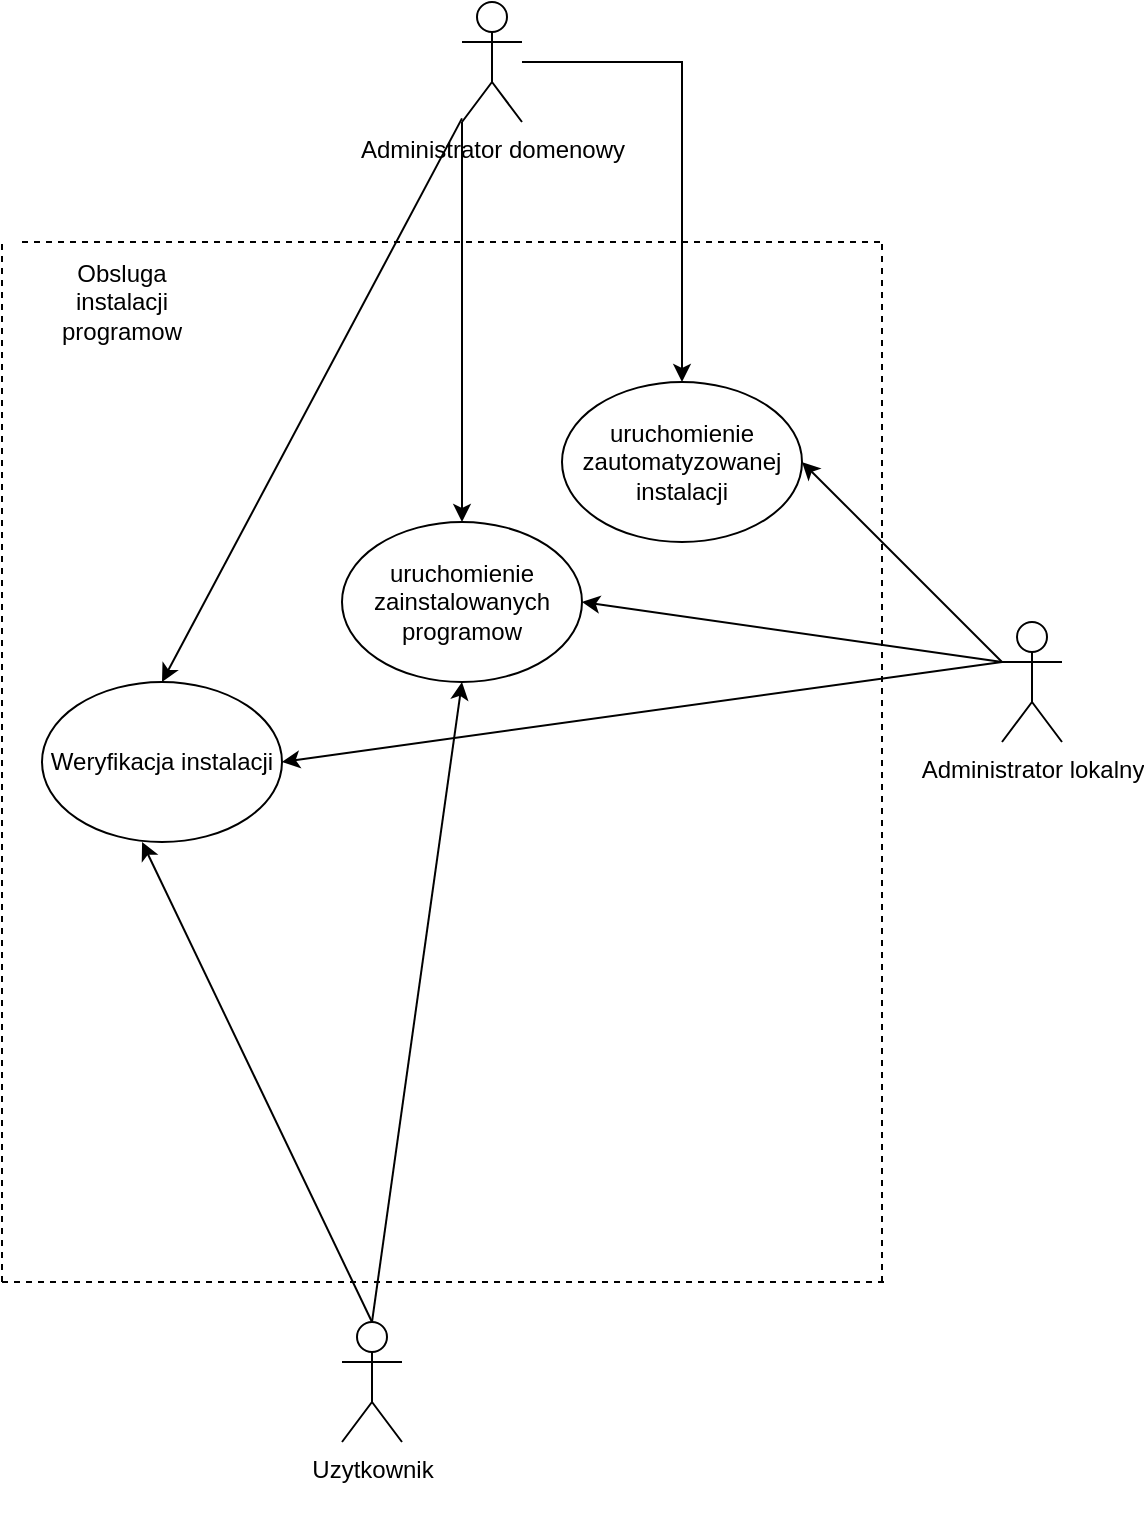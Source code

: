 <mxfile version="12.4.2" type="github" pages="1"><diagram id="dJ5W_d_kW3o6XGBqwpVb" name="Page-1"><mxGraphModel dx="700" dy="789" grid="1" gridSize="10" guides="1" tooltips="1" connect="1" arrows="1" fold="1" page="1" pageScale="1" pageWidth="827" pageHeight="1169" math="0" shadow="0"><root><mxCell id="0"/><mxCell id="1" parent="0"/><mxCell id="O0c_E8JAa48TnihgluK--7" value="" style="edgeStyle=orthogonalEdgeStyle;rounded=0;orthogonalLoop=1;jettySize=auto;html=1;entryX=0.5;entryY=0;entryDx=0;entryDy=0;" edge="1" parent="1" source="O0c_E8JAa48TnihgluK--1" target="O0c_E8JAa48TnihgluK--16"><mxGeometry relative="1" as="geometry"><mxPoint x="405" y="220" as="targetPoint"/></mxGeometry></mxCell><mxCell id="O0c_E8JAa48TnihgluK--1" value="Administrator domenowy" style="shape=umlActor;verticalLabelPosition=bottom;labelBackgroundColor=#ffffff;verticalAlign=top;html=1;outlineConnect=0;" vertex="1" parent="1"><mxGeometry x="390" y="80" width="30" height="60" as="geometry"/></mxCell><mxCell id="O0c_E8JAa48TnihgluK--9" value="" style="endArrow=none;dashed=1;html=1;" edge="1" parent="1"><mxGeometry width="50" height="50" relative="1" as="geometry"><mxPoint x="170" y="200" as="sourcePoint"/><mxPoint x="600" y="200" as="targetPoint"/></mxGeometry></mxCell><mxCell id="O0c_E8JAa48TnihgluK--10" value="" style="endArrow=none;dashed=1;html=1;" edge="1" parent="1"><mxGeometry width="50" height="50" relative="1" as="geometry"><mxPoint x="160" y="720" as="sourcePoint"/><mxPoint x="160" y="200" as="targetPoint"/></mxGeometry></mxCell><mxCell id="O0c_E8JAa48TnihgluK--11" value="" style="endArrow=none;dashed=1;html=1;" edge="1" parent="1"><mxGeometry width="50" height="50" relative="1" as="geometry"><mxPoint x="160" y="720" as="sourcePoint"/><mxPoint x="603" y="720" as="targetPoint"/></mxGeometry></mxCell><mxCell id="O0c_E8JAa48TnihgluK--12" value="" style="endArrow=none;dashed=1;html=1;" edge="1" parent="1"><mxGeometry width="50" height="50" relative="1" as="geometry"><mxPoint x="600" y="720" as="sourcePoint"/><mxPoint x="600" y="200" as="targetPoint"/></mxGeometry></mxCell><mxCell id="O0c_E8JAa48TnihgluK--14" value="Obsluga instalacji programow" style="text;html=1;strokeColor=none;fillColor=none;align=center;verticalAlign=middle;whiteSpace=wrap;rounded=0;" vertex="1" parent="1"><mxGeometry x="200" y="220" width="40" height="20" as="geometry"/></mxCell><mxCell id="O0c_E8JAa48TnihgluK--16" value="uruchomienie zautomatyzowanej instalacji" style="ellipse;whiteSpace=wrap;html=1;" vertex="1" parent="1"><mxGeometry x="440" y="270" width="120" height="80" as="geometry"/></mxCell><mxCell id="O0c_E8JAa48TnihgluK--18" value="Administrator lokalny" style="shape=umlActor;verticalLabelPosition=bottom;labelBackgroundColor=#ffffff;verticalAlign=top;html=1;outlineConnect=0;" vertex="1" parent="1"><mxGeometry x="660" y="390" width="30" height="60" as="geometry"/></mxCell><mxCell id="O0c_E8JAa48TnihgluK--19" value="&lt;div&gt;Uzytkownik&lt;/div&gt;&lt;div&gt;&lt;br&gt;&lt;/div&gt;" style="shape=umlActor;verticalLabelPosition=bottom;labelBackgroundColor=#ffffff;verticalAlign=top;html=1;outlineConnect=0;" vertex="1" parent="1"><mxGeometry x="330" y="740" width="30" height="60" as="geometry"/></mxCell><mxCell id="O0c_E8JAa48TnihgluK--36" value="" style="endArrow=classic;html=1;entryX=1;entryY=0.5;entryDx=0;entryDy=0;exitX=0;exitY=0.333;exitDx=0;exitDy=0;exitPerimeter=0;" edge="1" parent="1" source="O0c_E8JAa48TnihgluK--18" target="O0c_E8JAa48TnihgluK--16"><mxGeometry width="50" height="50" relative="1" as="geometry"><mxPoint x="160" y="910" as="sourcePoint"/><mxPoint x="210" y="860" as="targetPoint"/></mxGeometry></mxCell><mxCell id="O0c_E8JAa48TnihgluK--38" value="Weryfikacja instalacji" style="ellipse;whiteSpace=wrap;html=1;" vertex="1" parent="1"><mxGeometry x="180" y="420" width="120" height="80" as="geometry"/></mxCell><mxCell id="O0c_E8JAa48TnihgluK--39" value="" style="endArrow=classic;html=1;exitX=0.5;exitY=0;exitDx=0;exitDy=0;exitPerimeter=0;entryX=0.417;entryY=1;entryDx=0;entryDy=0;entryPerimeter=0;" edge="1" parent="1" source="O0c_E8JAa48TnihgluK--19" target="O0c_E8JAa48TnihgluK--38"><mxGeometry width="50" height="50" relative="1" as="geometry"><mxPoint x="320" y="690" as="sourcePoint"/><mxPoint x="370" y="640" as="targetPoint"/></mxGeometry></mxCell><mxCell id="O0c_E8JAa48TnihgluK--40" value="" style="endArrow=classic;html=1;entryX=1;entryY=0.5;entryDx=0;entryDy=0;" edge="1" parent="1" target="O0c_E8JAa48TnihgluK--38"><mxGeometry width="50" height="50" relative="1" as="geometry"><mxPoint x="660" y="410" as="sourcePoint"/><mxPoint x="210" y="860" as="targetPoint"/></mxGeometry></mxCell><mxCell id="O0c_E8JAa48TnihgluK--41" value="" style="endArrow=classic;html=1;entryX=0.5;entryY=0;entryDx=0;entryDy=0;" edge="1" parent="1" source="O0c_E8JAa48TnihgluK--1" target="O0c_E8JAa48TnihgluK--38"><mxGeometry width="50" height="50" relative="1" as="geometry"><mxPoint x="160" y="910" as="sourcePoint"/><mxPoint x="210" y="860" as="targetPoint"/></mxGeometry></mxCell><mxCell id="O0c_E8JAa48TnihgluK--42" value="uruchomienie zainstalowanych programow" style="ellipse;whiteSpace=wrap;html=1;" vertex="1" parent="1"><mxGeometry x="330" y="340" width="120" height="80" as="geometry"/></mxCell><mxCell id="O0c_E8JAa48TnihgluK--43" value="" style="endArrow=classic;html=1;entryX=0.5;entryY=1;entryDx=0;entryDy=0;exitX=0.5;exitY=0;exitDx=0;exitDy=0;exitPerimeter=0;" edge="1" parent="1" source="O0c_E8JAa48TnihgluK--19" target="O0c_E8JAa48TnihgluK--42"><mxGeometry width="50" height="50" relative="1" as="geometry"><mxPoint x="160" y="910" as="sourcePoint"/><mxPoint x="210" y="860" as="targetPoint"/></mxGeometry></mxCell><mxCell id="O0c_E8JAa48TnihgluK--44" value="" style="endArrow=classic;html=1;exitX=0;exitY=1;exitDx=0;exitDy=0;exitPerimeter=0;entryX=0.5;entryY=0;entryDx=0;entryDy=0;" edge="1" parent="1" source="O0c_E8JAa48TnihgluK--1" target="O0c_E8JAa48TnihgluK--42"><mxGeometry width="50" height="50" relative="1" as="geometry"><mxPoint x="160" y="910" as="sourcePoint"/><mxPoint x="210" y="860" as="targetPoint"/></mxGeometry></mxCell><mxCell id="O0c_E8JAa48TnihgluK--45" value="" style="endArrow=classic;html=1;exitX=0;exitY=0.333;exitDx=0;exitDy=0;exitPerimeter=0;entryX=1;entryY=0.5;entryDx=0;entryDy=0;" edge="1" parent="1" source="O0c_E8JAa48TnihgluK--18" target="O0c_E8JAa48TnihgluK--42"><mxGeometry width="50" height="50" relative="1" as="geometry"><mxPoint x="160" y="910" as="sourcePoint"/><mxPoint x="210" y="860" as="targetPoint"/></mxGeometry></mxCell></root></mxGraphModel></diagram></mxfile>